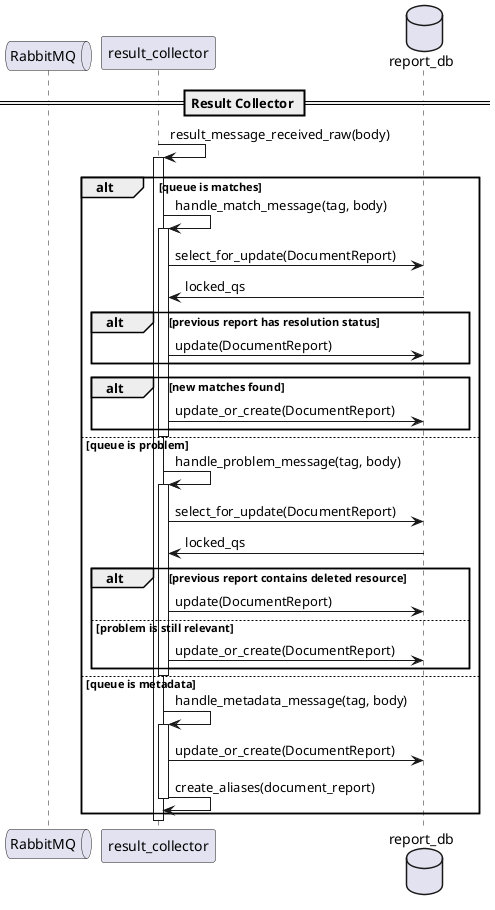 @startuml
queue RabbitMQ as mq
participant result_collector as rc
database report_db

== Result Collector ==

rc -> rc : result_message_received_raw(body)
activate rc
        alt queue is matches
                rc -> rc : handle_match_message(tag, body)
                activate rc
                        rc -> report_db : select_for_update(DocumentReport)
                        report_db -> rc : locked_qs
                        alt previous report has resolution status
                                rc -> report_db : update(DocumentReport)
                        end

                        alt new matches found
                                rc -> report_db : update_or_create(DocumentReport)
                        end
                deactivate rc
        else queue is problem
                rc -> rc : handle_problem_message(tag, body)
                activate rc
                        rc -> report_db : select_for_update(DocumentReport)
                        report_db -> rc : locked_qs
                        alt previous report contains deleted resource
                                rc -> report_db : update(DocumentReport)
                        else problem is still relevant
                                rc -> report_db : update_or_create(DocumentReport)
                        end
                deactivate rc
        else queue is metadata
                rc -> rc : handle_metadata_message(tag, body)
                activate rc
                        rc -> report_db : update_or_create(DocumentReport)
                        rc -> rc : create_aliases(document_report)
                deactivate rc
        end
deactivate rc

@enduml
